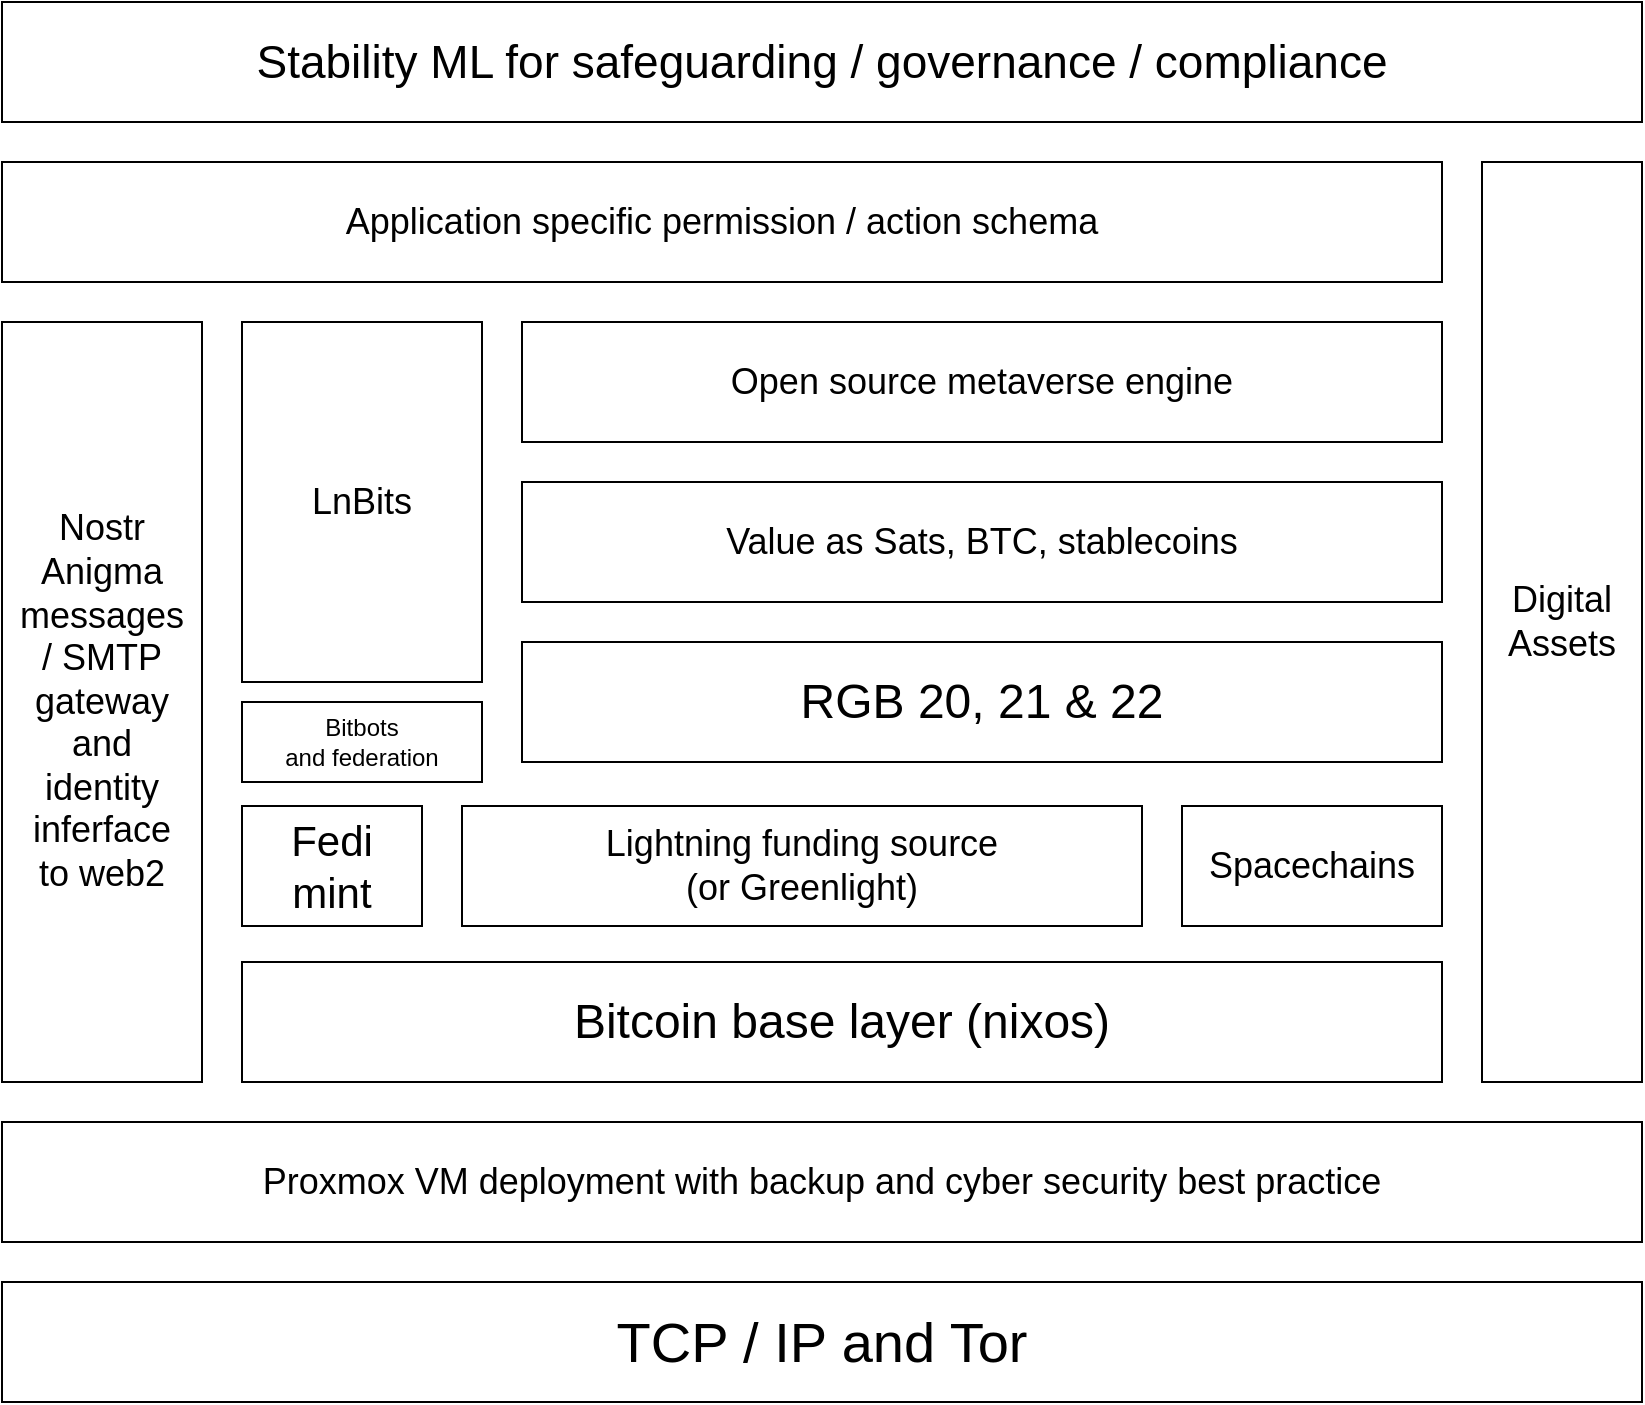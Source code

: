 <mxfile version="20.2.8" type="device"><diagram id="Xb5dDSHbkUPvXCf4QT5v" name="Page-1"><mxGraphModel dx="953" dy="1702" grid="1" gridSize="10" guides="1" tooltips="1" connect="1" arrows="1" fold="1" page="1" pageScale="1" pageWidth="827" pageHeight="1169" math="0" shadow="0"><root><mxCell id="0"/><mxCell id="1" parent="0"/><mxCell id="B-n56ZhfrExhMbKjsAAy-1" value="&lt;font style=&quot;font-size: 18px&quot;&gt;Application specific permission / action schema&lt;br&gt;&lt;/font&gt;" style="rounded=0;whiteSpace=wrap;html=1;" parent="1" vertex="1"><mxGeometry x="50" y="-20" width="720" height="60" as="geometry"/></mxCell><mxCell id="B-n56ZhfrExhMbKjsAAy-2" value="&lt;div&gt;Nostr&lt;/div&gt;&lt;div&gt;Anigma&lt;br&gt;&lt;/div&gt;&lt;div&gt;messages&lt;/div&gt;&lt;div&gt;/ SMTP&lt;/div&gt;&lt;div&gt;gateway&lt;br&gt;&lt;/div&gt;&lt;div&gt;and&lt;/div&gt;&lt;div&gt;identity &lt;br&gt;&lt;/div&gt;&lt;div&gt;inferface&lt;/div&gt;&lt;div&gt;to web2&lt;br&gt;&lt;/div&gt;" style="rounded=0;whiteSpace=wrap;html=1;fontSize=18;" parent="1" vertex="1"><mxGeometry x="50" y="60" width="100" height="380" as="geometry"/></mxCell><mxCell id="B-n56ZhfrExhMbKjsAAy-3" value="LnBits" style="rounded=0;whiteSpace=wrap;html=1;fontSize=18;" parent="1" vertex="1"><mxGeometry x="170" y="60" width="120" height="180" as="geometry"/></mxCell><mxCell id="B-n56ZhfrExhMbKjsAAy-4" value="&lt;font style=&quot;font-size: 18px&quot;&gt;Open source metaverse engine&lt;/font&gt;" style="rounded=0;whiteSpace=wrap;html=1;" parent="1" vertex="1"><mxGeometry x="310" y="60" width="460" height="60" as="geometry"/></mxCell><mxCell id="B-n56ZhfrExhMbKjsAAy-5" value="&lt;font style=&quot;font-size: 18px&quot;&gt;Value as Sats, BTC, stablecoins&lt;br&gt;&lt;/font&gt;" style="rounded=0;whiteSpace=wrap;html=1;" parent="1" vertex="1"><mxGeometry x="310" y="140" width="460" height="60" as="geometry"/></mxCell><mxCell id="B-n56ZhfrExhMbKjsAAy-6" value="&lt;font style=&quot;font-size: 24px;&quot;&gt;RGB 20, 21 &amp;amp; 22&lt;/font&gt;" style="rounded=0;whiteSpace=wrap;html=1;" parent="1" vertex="1"><mxGeometry x="310" y="220" width="460" height="60" as="geometry"/></mxCell><mxCell id="B-n56ZhfrExhMbKjsAAy-9" value="&lt;div&gt;&lt;font style=&quot;font-size: 18px&quot;&gt;Lightning funding source&lt;/font&gt;&lt;/div&gt;&lt;div&gt;&lt;font style=&quot;font-size: 18px&quot;&gt;(or Greenlight)&lt;br&gt; &lt;/font&gt;&lt;/div&gt;" style="rounded=0;whiteSpace=wrap;html=1;" parent="1" vertex="1"><mxGeometry x="280" y="302" width="340" height="60" as="geometry"/></mxCell><mxCell id="B-n56ZhfrExhMbKjsAAy-10" value="&lt;font style=&quot;font-size: 24px&quot;&gt;Bitcoin base layer (nixos)&lt;br&gt;&lt;/font&gt;" style="rounded=0;whiteSpace=wrap;html=1;" parent="1" vertex="1"><mxGeometry x="170" y="380" width="600" height="60" as="geometry"/></mxCell><mxCell id="B-n56ZhfrExhMbKjsAAy-11" value="&lt;font style=&quot;font-size: 18px&quot;&gt;Proxmox VM deployment with backup and cyber security best practice&lt;/font&gt;" style="rounded=0;whiteSpace=wrap;html=1;" parent="1" vertex="1"><mxGeometry x="50" y="460" width="820" height="60" as="geometry"/></mxCell><mxCell id="B-n56ZhfrExhMbKjsAAy-12" value="&lt;div&gt;Digital&lt;br&gt;&lt;/div&gt;&lt;div&gt;Assets&lt;/div&gt;" style="rounded=0;whiteSpace=wrap;html=1;fontSize=18;" parent="1" vertex="1"><mxGeometry x="790" y="-20" width="80" height="460" as="geometry"/></mxCell><mxCell id="rogDhsEdb_ogYTwn3Vkx-2" value="&lt;font style=&quot;font-size: 18px;&quot;&gt;Spacechains&lt;/font&gt;" style="rounded=0;whiteSpace=wrap;html=1;" parent="1" vertex="1"><mxGeometry x="640" y="302" width="130" height="60" as="geometry"/></mxCell><mxCell id="lK3HveFzYCJKZlLocUZu-1" value="&lt;font style=&quot;font-size: 23px;&quot;&gt;Stability ML for safeguarding / governance / compliance&lt;br&gt;&lt;/font&gt;" style="rounded=0;whiteSpace=wrap;html=1;" parent="1" vertex="1"><mxGeometry x="50" y="-100" width="820" height="60" as="geometry"/></mxCell><mxCell id="_nbFTdevKmTxQL1_tZz9-1" value="&lt;font style=&quot;font-size: 28px;&quot;&gt;TCP / IP and Tor&lt;br&gt;&lt;/font&gt;" style="rounded=0;whiteSpace=wrap;html=1;" parent="1" vertex="1"><mxGeometry x="50" y="540" width="820" height="60" as="geometry"/></mxCell><mxCell id="WDA7tFfqk-w_jbpTVP37-1" value="&lt;div style=&quot;font-size: 21px;&quot;&gt;&lt;font style=&quot;font-size: 21px;&quot;&gt;Fedi&lt;/font&gt;&lt;/div&gt;&lt;div style=&quot;font-size: 21px;&quot;&gt;&lt;font style=&quot;font-size: 21px;&quot;&gt;mint&lt;/font&gt;&lt;/div&gt;" style="rounded=0;whiteSpace=wrap;html=1;" parent="1" vertex="1"><mxGeometry x="170" y="302" width="90" height="60" as="geometry"/></mxCell><mxCell id="kETkWWeYPJxKjak6lNL0-1" value="&lt;div&gt;Bitbots&lt;/div&gt;&lt;div&gt;and federation&lt;br&gt;&lt;/div&gt;" style="rounded=0;whiteSpace=wrap;html=1;" parent="1" vertex="1"><mxGeometry x="170" y="250" width="120" height="40" as="geometry"/></mxCell></root></mxGraphModel></diagram></mxfile>